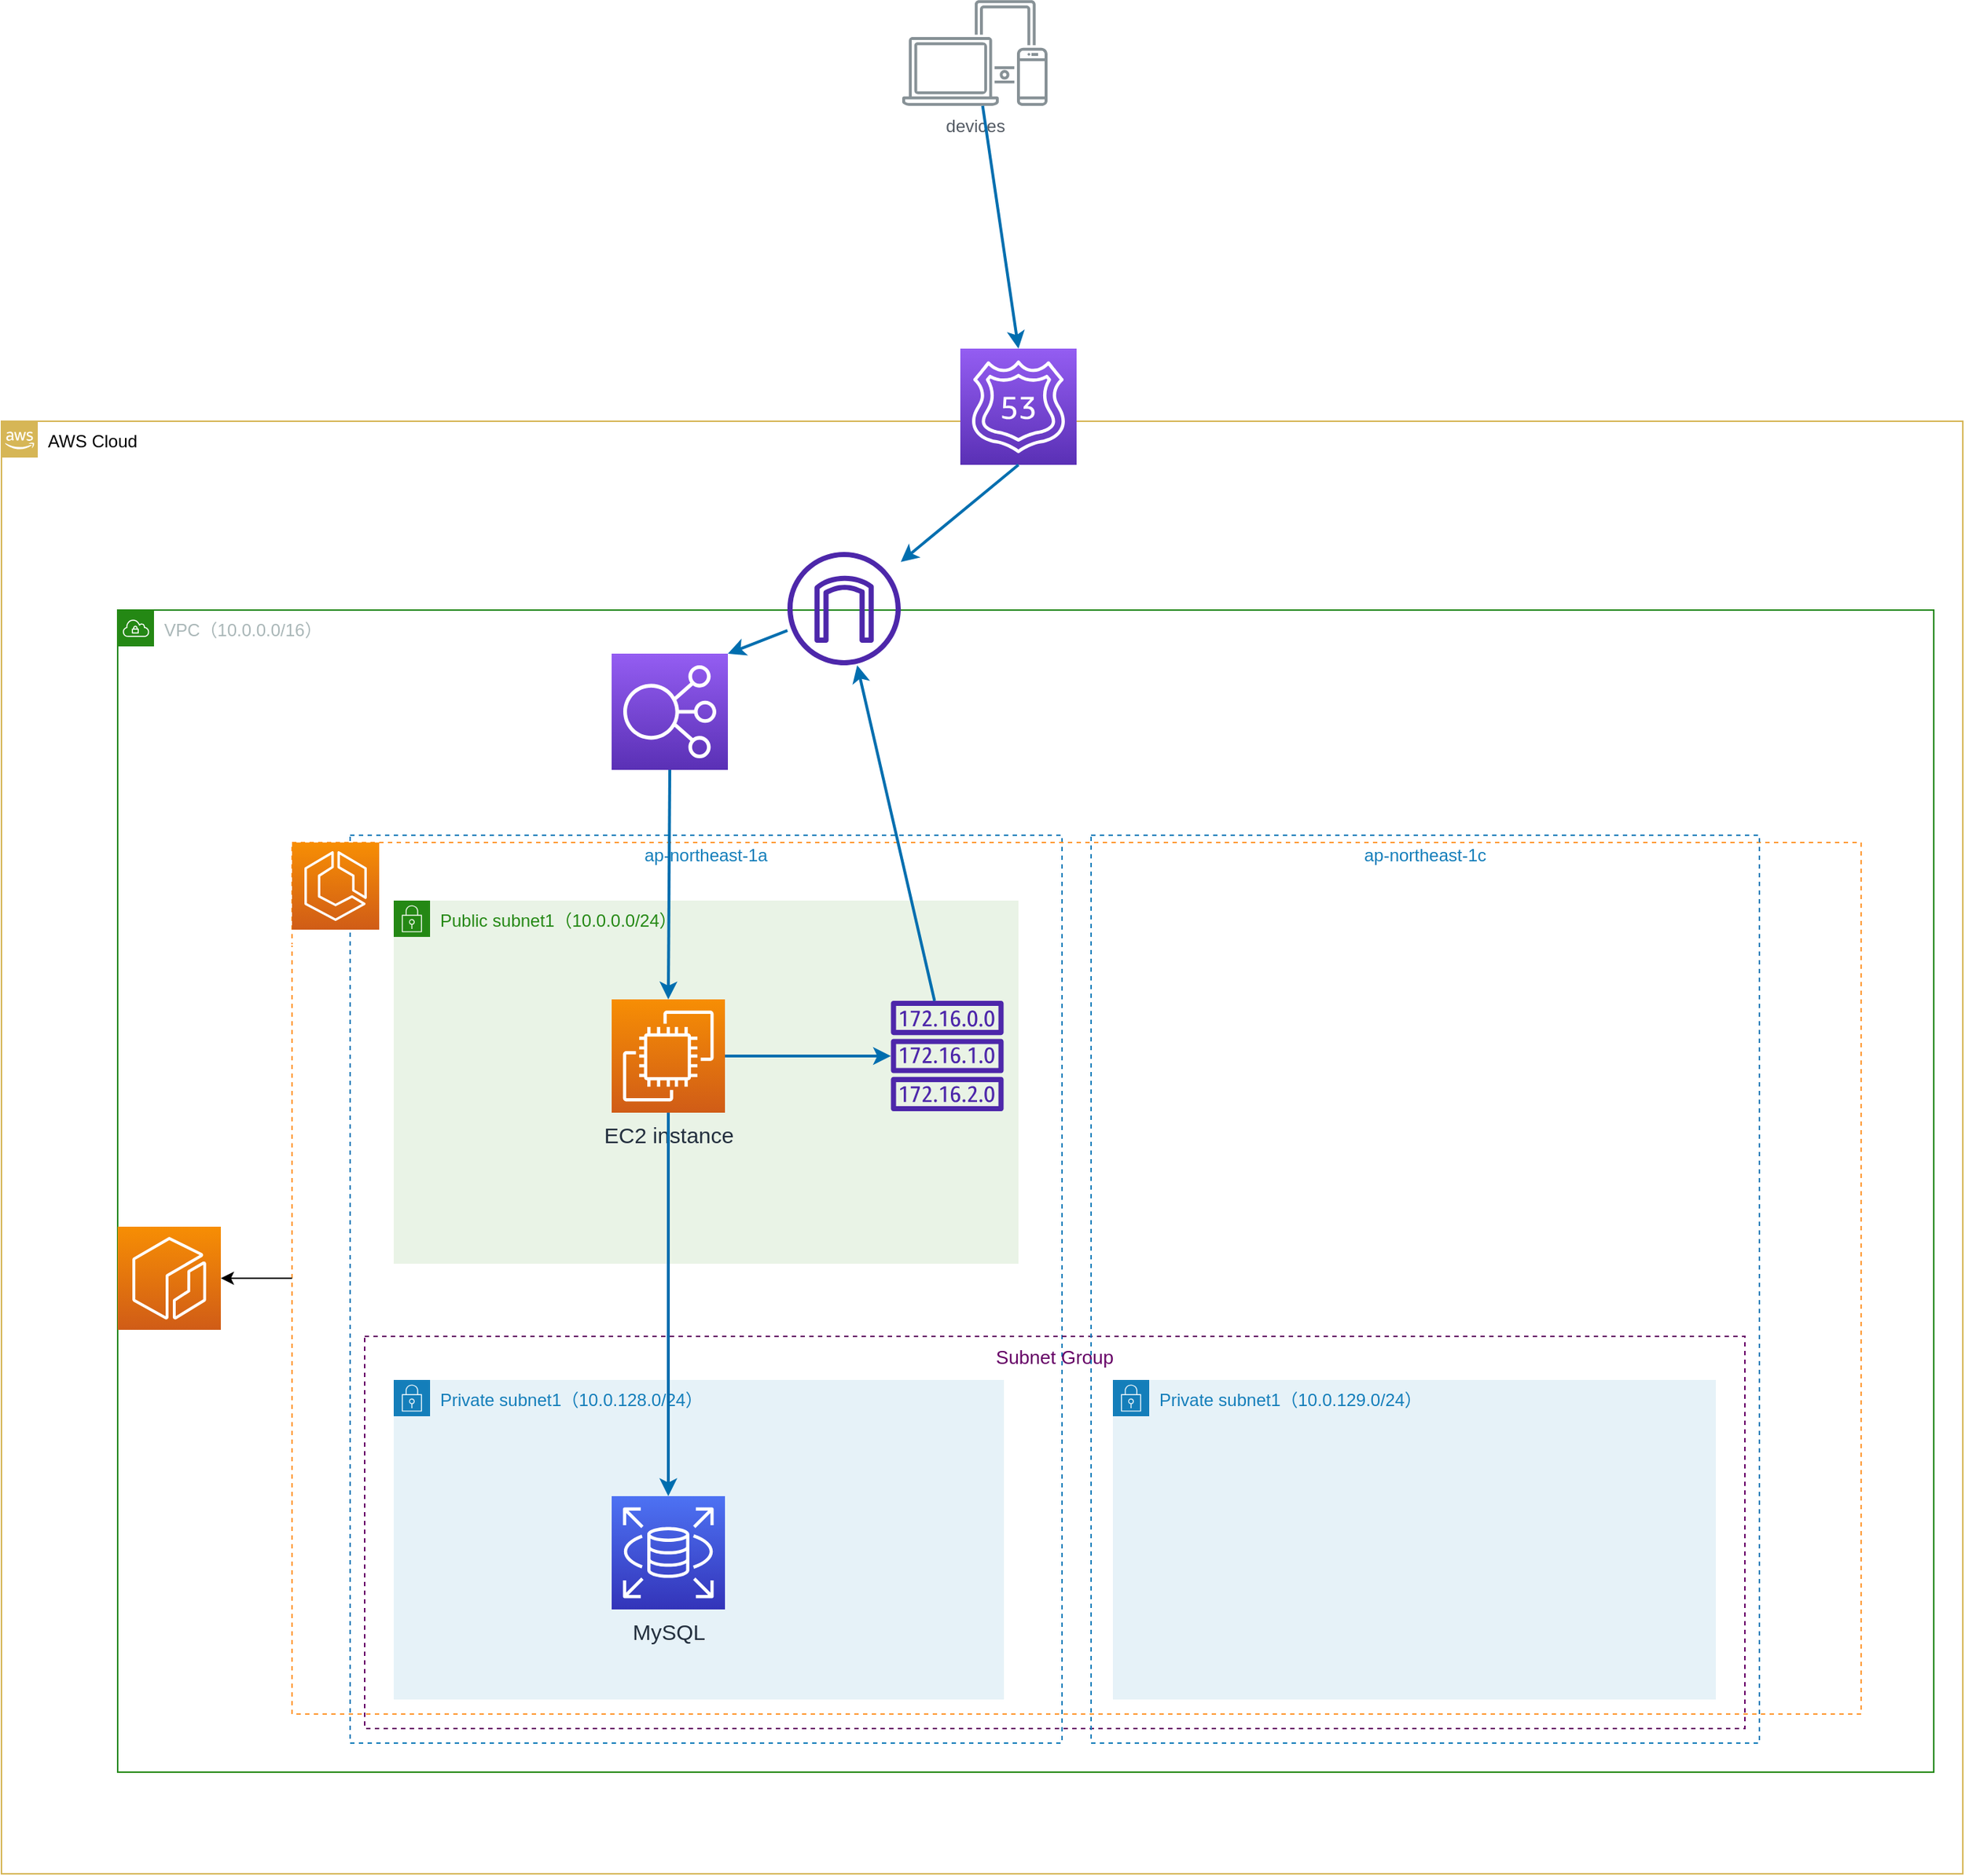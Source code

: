 <mxfile>
    <diagram id="bTBCDU_rH8a0uC3SQ-jv" name="ページ1">
        <mxGraphModel dx="1964" dy="1778" grid="1" gridSize="10" guides="1" tooltips="1" connect="1" arrows="1" fold="1" page="1" pageScale="1" pageWidth="827" pageHeight="1169" math="0" shadow="0">
            <root>
                <mxCell id="0"/>
                <mxCell id="1" parent="0"/>
                <mxCell id="9" value="VPC（10.0.0.0/16）" style="points=[[0,0],[0.25,0],[0.5,0],[0.75,0],[1,0],[1,0.25],[1,0.5],[1,0.75],[1,1],[0.75,1],[0.5,1],[0.25,1],[0,1],[0,0.75],[0,0.5],[0,0.25]];outlineConnect=0;gradientColor=none;html=1;whiteSpace=wrap;fontSize=12;fontStyle=0;container=1;pointerEvents=0;collapsible=0;recursiveResize=0;shape=mxgraph.aws4.group;grIcon=mxgraph.aws4.group_vpc;strokeColor=#248814;fillColor=none;verticalAlign=top;align=left;spacingLeft=30;fontColor=#AAB7B8;dashed=0;" parent="1" vertex="1">
                    <mxGeometry x="-110" y="-90" width="1250" height="800" as="geometry"/>
                </mxCell>
                <mxCell id="27" value="&lt;font style=&quot;font-size: 14px;&quot; color=&quot;#ffffff&quot;&gt;IGW&lt;/font&gt;" style="sketch=0;outlineConnect=0;fontColor=#232F3E;gradientColor=none;fillColor=#4D27AA;strokeColor=none;dashed=0;verticalLabelPosition=bottom;verticalAlign=top;align=center;html=1;fontSize=12;fontStyle=0;aspect=fixed;pointerEvents=1;shape=mxgraph.aws4.internet_gateway;" parent="9" vertex="1">
                    <mxGeometry x="461" y="-40" width="78" height="78" as="geometry"/>
                </mxCell>
                <mxCell id="35" value="AWS Cloud" style="points=[[0,0],[0.25,0],[0.5,0],[0.75,0],[1,0],[1,0.25],[1,0.5],[1,0.75],[1,1],[0.75,1],[0.5,1],[0.25,1],[0,1],[0,0.75],[0,0.5],[0,0.25]];outlineConnect=0;html=1;whiteSpace=wrap;fontSize=12;fontStyle=0;container=1;pointerEvents=0;collapsible=0;recursiveResize=0;shape=mxgraph.aws4.group;grIcon=mxgraph.aws4.group_aws_cloud_alt;strokeColor=#d6b656;fillColor=none;verticalAlign=top;align=left;spacingLeft=30;dashed=0;" parent="1" vertex="1">
                    <mxGeometry x="-190" y="-220" width="1350" height="1000" as="geometry"/>
                </mxCell>
                <mxCell id="48" value="ap-northeast-1a" style="fillColor=none;strokeColor=#147EBA;dashed=1;verticalAlign=top;fontStyle=0;fontColor=#147EBA;" parent="35" vertex="1">
                    <mxGeometry x="240" y="285" width="490" height="625" as="geometry"/>
                </mxCell>
                <mxCell id="56" value="Subnet Group" style="fillColor=none;strokeColor=#660066;dashed=1;verticalAlign=top;fontStyle=0;fontColor=#660066;fontSize=13;" vertex="1" parent="35">
                    <mxGeometry x="250" y="630" width="950" height="270" as="geometry"/>
                </mxCell>
                <mxCell id="14" value="Public subnet1（10.0.0.0/24）" style="points=[[0,0],[0.25,0],[0.5,0],[0.75,0],[1,0],[1,0.25],[1,0.5],[1,0.75],[1,1],[0.75,1],[0.5,1],[0.25,1],[0,1],[0,0.75],[0,0.5],[0,0.25]];outlineConnect=0;gradientColor=none;html=1;whiteSpace=wrap;fontSize=12;fontStyle=0;container=1;pointerEvents=0;collapsible=0;recursiveResize=0;shape=mxgraph.aws4.group;grIcon=mxgraph.aws4.group_security_group;grStroke=0;strokeColor=#248814;fillColor=#E9F3E6;verticalAlign=top;align=left;spacingLeft=30;fontColor=#248814;dashed=0;" parent="35" vertex="1">
                    <mxGeometry x="270" y="330" width="430" height="250" as="geometry"/>
                </mxCell>
                <mxCell id="19" value="" style="dashed=1;verticalAlign=top;fontStyle=0;fontSize=15;fillColor=none;strokeColor=#FF9933;align=right;" parent="35" vertex="1">
                    <mxGeometry x="200" y="290" width="1080" height="600" as="geometry"/>
                </mxCell>
                <mxCell id="50" value="ap-northeast-1c" style="fillColor=none;strokeColor=#147EBA;dashed=1;verticalAlign=top;fontStyle=0;fontColor=#147EBA;" parent="35" vertex="1">
                    <mxGeometry x="750" y="285" width="460" height="625" as="geometry"/>
                </mxCell>
                <mxCell id="12" value="Private subnet1（10.0.128.0/24）" style="points=[[0,0],[0.25,0],[0.5,0],[0.75,0],[1,0],[1,0.25],[1,0.5],[1,0.75],[1,1],[0.75,1],[0.5,1],[0.25,1],[0,1],[0,0.75],[0,0.5],[0,0.25]];outlineConnect=0;gradientColor=none;html=1;whiteSpace=wrap;fontSize=12;fontStyle=0;container=1;pointerEvents=0;collapsible=0;recursiveResize=0;shape=mxgraph.aws4.group;grIcon=mxgraph.aws4.group_security_group;grStroke=0;strokeColor=#147EBA;fillColor=#E6F2F8;verticalAlign=top;align=left;spacingLeft=30;fontColor=#147EBA;dashed=0;" parent="35" vertex="1">
                    <mxGeometry x="270" y="660" width="420" height="220" as="geometry"/>
                </mxCell>
                <mxCell id="23" value="&lt;font style=&quot;font-size: 15px;&quot;&gt;MySQL&lt;/font&gt;" style="sketch=0;points=[[0,0,0],[0.25,0,0],[0.5,0,0],[0.75,0,0],[1,0,0],[0,1,0],[0.25,1,0],[0.5,1,0],[0.75,1,0],[1,1,0],[0,0.25,0],[0,0.5,0],[0,0.75,0],[1,0.25,0],[1,0.5,0],[1,0.75,0]];outlineConnect=0;fontColor=#232F3E;gradientColor=#4D72F3;gradientDirection=north;fillColor=#3334B9;strokeColor=#ffffff;dashed=0;verticalLabelPosition=bottom;verticalAlign=top;align=center;html=1;fontSize=12;fontStyle=0;aspect=fixed;shape=mxgraph.aws4.resourceIcon;resIcon=mxgraph.aws4.rds;" parent="35" vertex="1">
                    <mxGeometry x="420" y="740" width="78" height="78" as="geometry"/>
                </mxCell>
                <mxCell id="21" value="&lt;font style=&quot;font-size: 15px;&quot;&gt;EC2 instance&lt;/font&gt;" style="sketch=0;points=[[0,0,0],[0.25,0,0],[0.5,0,0],[0.75,0,0],[1,0,0],[0,1,0],[0.25,1,0],[0.5,1,0],[0.75,1,0],[1,1,0],[0,0.25,0],[0,0.5,0],[0,0.75,0],[1,0.25,0],[1,0.5,0],[1,0.75,0]];outlineConnect=0;fontColor=#232F3E;gradientColor=#F78E04;gradientDirection=north;fillColor=#D05C17;strokeColor=#ffffff;dashed=0;verticalLabelPosition=bottom;verticalAlign=top;align=center;html=1;fontSize=12;fontStyle=0;aspect=fixed;shape=mxgraph.aws4.resourceIcon;resIcon=mxgraph.aws4.ec2;" parent="35" vertex="1">
                    <mxGeometry x="420" y="398" width="78" height="78" as="geometry"/>
                </mxCell>
                <mxCell id="26" value="" style="sketch=0;outlineConnect=0;fontColor=#232F3E;gradientColor=none;fillColor=#4D27AA;strokeColor=none;dashed=0;verticalLabelPosition=bottom;verticalAlign=top;align=center;html=1;fontSize=12;fontStyle=0;aspect=fixed;pointerEvents=1;shape=mxgraph.aws4.route_table;" parent="35" vertex="1">
                    <mxGeometry x="612" y="399" width="78" height="76" as="geometry"/>
                </mxCell>
                <mxCell id="46" value="" style="endArrow=classic;html=1;fontSize=14;fontColor=#FFFFFF;fillColor=#1ba1e2;strokeColor=#006EAF;strokeWidth=2;entryX=0.5;entryY=0;entryDx=0;entryDy=0;entryPerimeter=0;exitX=0.5;exitY=1;exitDx=0;exitDy=0;exitPerimeter=0;" parent="35" source="21" target="23" edge="1">
                    <mxGeometry width="50" height="50" relative="1" as="geometry">
                        <mxPoint x="721.29" y="610" as="sourcePoint"/>
                        <mxPoint x="722.29" y="758" as="targetPoint"/>
                    </mxGeometry>
                </mxCell>
                <mxCell id="47" value="" style="endArrow=classic;html=1;fontSize=14;fontColor=#FFFFFF;fillColor=#1ba1e2;strokeColor=#006EAF;strokeWidth=2;exitX=1;exitY=0.5;exitDx=0;exitDy=0;exitPerimeter=0;" parent="35" source="21" target="26" edge="1">
                    <mxGeometry width="50" height="50" relative="1" as="geometry">
                        <mxPoint x="1616.258" y="392" as="sourcePoint"/>
                        <mxPoint x="1438.002" y="179.999" as="targetPoint"/>
                    </mxGeometry>
                </mxCell>
                <mxCell id="37" value="&lt;font color=&quot;#ffffff&quot;&gt;ELB（https通信化）&lt;/font&gt;" style="sketch=0;points=[[0,0,0],[0.25,0,0],[0.5,0,0],[0.75,0,0],[1,0,0],[0,1,0],[0.25,1,0],[0.5,1,0],[0.75,1,0],[1,1,0],[0,0.25,0],[0,0.5,0],[0,0.75,0],[1,0.25,0],[1,0.5,0],[1,0.75,0]];outlineConnect=0;fontColor=#232F3E;gradientColor=#945DF2;gradientDirection=north;fillColor=#5A30B5;strokeColor=#ffffff;dashed=0;verticalLabelPosition=bottom;verticalAlign=top;align=center;html=1;fontSize=12;fontStyle=0;aspect=fixed;shape=mxgraph.aws4.resourceIcon;resIcon=mxgraph.aws4.elastic_load_balancing;" parent="35" vertex="1">
                    <mxGeometry x="420" y="160" width="80" height="80" as="geometry"/>
                </mxCell>
                <mxCell id="51" value="Private subnet1（10.0.129.0/24）" style="points=[[0,0],[0.25,0],[0.5,0],[0.75,0],[1,0],[1,0.25],[1,0.5],[1,0.75],[1,1],[0.75,1],[0.5,1],[0.25,1],[0,1],[0,0.75],[0,0.5],[0,0.25]];outlineConnect=0;gradientColor=none;html=1;whiteSpace=wrap;fontSize=12;fontStyle=0;container=1;pointerEvents=0;collapsible=0;recursiveResize=0;shape=mxgraph.aws4.group;grIcon=mxgraph.aws4.group_security_group;grStroke=0;strokeColor=#147EBA;fillColor=#E6F2F8;verticalAlign=top;align=left;spacingLeft=30;fontColor=#147EBA;dashed=0;" vertex="1" parent="35">
                    <mxGeometry x="765" y="660" width="415" height="220" as="geometry"/>
                </mxCell>
                <mxCell id="53" style="edgeStyle=none;html=1;exitX=0;exitY=0.5;exitDx=0;exitDy=0;entryX=1;entryY=0.5;entryDx=0;entryDy=0;entryPerimeter=0;fontSize=13;fontColor=#000000;" edge="1" parent="35" source="19" target="7">
                    <mxGeometry relative="1" as="geometry"/>
                </mxCell>
                <mxCell id="18" value="&lt;font color=&quot;#ffffff&quot; style=&quot;font-size: 13px;&quot;&gt;ECS Cluster&lt;/font&gt;" style="sketch=0;points=[[0,0,0],[0.25,0,0],[0.5,0,0],[0.75,0,0],[1,0,0],[0,1,0],[0.25,1,0],[0.5,1,0],[0.75,1,0],[1,1,0],[0,0.25,0],[0,0.5,0],[0,0.75,0],[1,0.25,0],[1,0.5,0],[1,0.75,0]];outlineConnect=0;fontColor=#232F3E;gradientColor=#F78E04;gradientDirection=north;fillColor=#D05C17;strokeColor=#ffffff;dashed=0;verticalLabelPosition=bottom;verticalAlign=top;align=center;html=1;fontSize=12;fontStyle=0;aspect=fixed;shape=mxgraph.aws4.resourceIcon;resIcon=mxgraph.aws4.ecs;" parent="35" vertex="1">
                    <mxGeometry x="200" y="290" width="60" height="60" as="geometry"/>
                </mxCell>
                <mxCell id="7" value="&lt;font style=&quot;font-size: 15px;&quot; color=&quot;#ffffff&quot;&gt;ECR&lt;/font&gt;" style="sketch=0;points=[[0,0,0],[0.25,0,0],[0.5,0,0],[0.75,0,0],[1,0,0],[0,1,0],[0.25,1,0],[0.5,1,0],[0.75,1,0],[1,1,0],[0,0.25,0],[0,0.5,0],[0,0.75,0],[1,0.25,0],[1,0.5,0],[1,0.75,0]];outlineConnect=0;fontColor=#232F3E;gradientColor=#F78E04;gradientDirection=north;fillColor=#D05C17;strokeColor=#ffffff;dashed=0;verticalLabelPosition=bottom;verticalAlign=top;align=center;html=1;fontSize=12;fontStyle=0;aspect=fixed;shape=mxgraph.aws4.resourceIcon;resIcon=mxgraph.aws4.ecr;" parent="35" vertex="1">
                    <mxGeometry x="80" y="554.5" width="71" height="71" as="geometry"/>
                </mxCell>
                <mxCell id="55" value="" style="endArrow=classic;html=1;fontSize=14;fontColor=#FFFFFF;fillColor=#1ba1e2;strokeColor=#006EAF;strokeWidth=2;exitX=0.5;exitY=1;exitDx=0;exitDy=0;exitPerimeter=0;entryX=0.5;entryY=0;entryDx=0;entryDy=0;entryPerimeter=0;" edge="1" parent="35" source="37" target="21">
                    <mxGeometry width="50" height="50" relative="1" as="geometry">
                        <mxPoint x="661.006" y="409" as="sourcePoint"/>
                        <mxPoint x="600.256" y="177.999" as="targetPoint"/>
                    </mxGeometry>
                </mxCell>
                <mxCell id="28" value="devices" style="sketch=0;outlineConnect=0;gradientColor=none;fontColor=#545B64;strokeColor=none;fillColor=#879196;dashed=0;verticalLabelPosition=bottom;verticalAlign=top;align=center;html=1;fontSize=12;fontStyle=0;aspect=fixed;shape=mxgraph.aws4.illustration_devices;pointerEvents=1" parent="1" vertex="1">
                    <mxGeometry x="430" y="-510" width="100" height="73" as="geometry"/>
                </mxCell>
                <mxCell id="24" value="&lt;font style=&quot;font-size: 14px;&quot; color=&quot;#ffffff&quot;&gt;Route53(DNS)&lt;/font&gt;" style="sketch=0;points=[[0,0,0],[0.25,0,0],[0.5,0,0],[0.75,0,0],[1,0,0],[0,1,0],[0.25,1,0],[0.5,1,0],[0.75,1,0],[1,1,0],[0,0.25,0],[0,0.5,0],[0,0.75,0],[1,0.25,0],[1,0.5,0],[1,0.75,0]];outlineConnect=0;fontColor=#232F3E;gradientColor=#945DF2;gradientDirection=north;fillColor=#5A30B5;strokeColor=#ffffff;dashed=0;verticalLabelPosition=bottom;verticalAlign=top;align=center;html=1;fontSize=12;fontStyle=0;aspect=fixed;shape=mxgraph.aws4.resourceIcon;resIcon=mxgraph.aws4.route_53;" parent="1" vertex="1">
                    <mxGeometry x="470" y="-270" width="80" height="80" as="geometry"/>
                </mxCell>
                <mxCell id="38" value="" style="endArrow=classic;html=1;fontSize=14;fontColor=#FFFFFF;fillColor=#1ba1e2;strokeColor=#006EAF;strokeWidth=2;entryX=0.5;entryY=0;entryDx=0;entryDy=0;entryPerimeter=0;" parent="1" source="28" target="24" edge="1">
                    <mxGeometry width="50" height="50" relative="1" as="geometry">
                        <mxPoint x="600" y="10" as="sourcePoint"/>
                        <mxPoint x="650" y="-40" as="targetPoint"/>
                    </mxGeometry>
                </mxCell>
                <mxCell id="39" value="" style="endArrow=classic;html=1;fontSize=14;fontColor=#FFFFFF;fillColor=#1ba1e2;strokeColor=#006EAF;strokeWidth=2;exitX=0.5;exitY=1;exitDx=0;exitDy=0;exitPerimeter=0;" parent="1" source="24" target="27" edge="1">
                    <mxGeometry width="50" height="50" relative="1" as="geometry">
                        <mxPoint x="649.997" y="-164.569" as="sourcePoint"/>
                        <mxPoint x="754.23" y="-17.44" as="targetPoint"/>
                    </mxGeometry>
                </mxCell>
                <mxCell id="44" value="" style="endArrow=classic;html=1;fontSize=14;fontColor=#FFFFFF;fillColor=#1ba1e2;strokeColor=#006EAF;strokeWidth=2;" parent="1" source="26" target="27" edge="1">
                    <mxGeometry width="50" height="50" relative="1" as="geometry">
                        <mxPoint x="519.0" y="90" as="sourcePoint"/>
                        <mxPoint x="520" y="238" as="targetPoint"/>
                    </mxGeometry>
                </mxCell>
                <mxCell id="42" value="" style="endArrow=classic;html=1;fontSize=14;fontColor=#FFFFFF;fillColor=#1ba1e2;strokeColor=#006EAF;strokeWidth=2;entryX=1;entryY=0;entryDx=0;entryDy=0;entryPerimeter=0;" parent="1" source="27" target="37" edge="1">
                    <mxGeometry width="50" height="50" relative="1" as="geometry">
                        <mxPoint x="669.997" y="-59.999" as="sourcePoint"/>
                        <mxPoint x="774.23" y="87.13" as="targetPoint"/>
                    </mxGeometry>
                </mxCell>
            </root>
        </mxGraphModel>
    </diagram>
</mxfile>